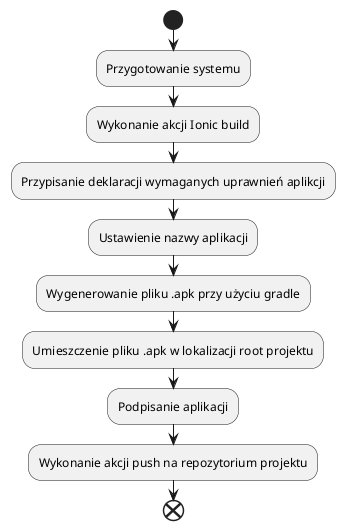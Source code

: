 @startuml
start
:Przygotowanie systemu;
:Wykonanie akcji Ionic build;
:Przypisanie deklaracji wymaganych uprawnień aplikcji;
:Ustawienie nazwy aplikacji;
:Wygenerowanie pliku .apk przy użyciu gradle;
:Umieszczenie pliku .apk w lokalizacji root projektu;
:Podpisanie aplikacji;
:Wykonanie akcji push na repozytorium projektu;
end
@enduml